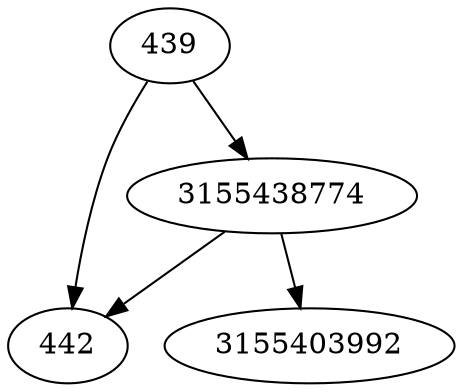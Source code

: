strict digraph  {
3155403992;
442;
3155438774;
439;
3155438774 -> 442;
3155438774 -> 3155403992;
439 -> 3155438774;
439 -> 442;
}
